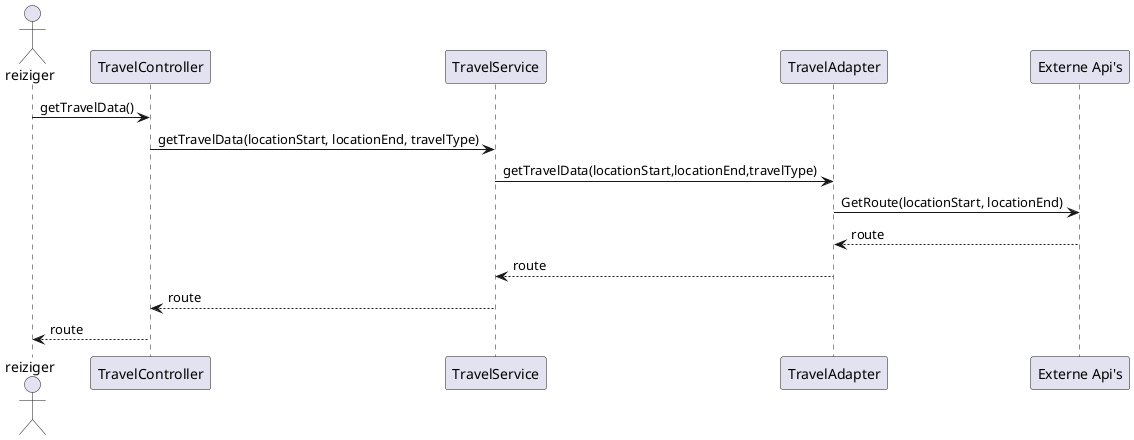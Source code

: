 @startuml
actor reiziger
participant "TravelController" as Controller
participant "TravelService" as Service
participant "TravelAdapter" as Adapter
participant "Externe Api's" as API

reiziger -> Controller: getTravelData()
Controller -> Service: getTravelData(locationStart, locationEnd, travelType)
Service ->  Adapter: getTravelData(locationStart,locationEnd,travelType)
Adapter -> API : GetRoute(locationStart, locationEnd)
API --> Adapter: route
Adapter --> Service: route
Service --> Controller: route
Controller --> reiziger: route


@enduml